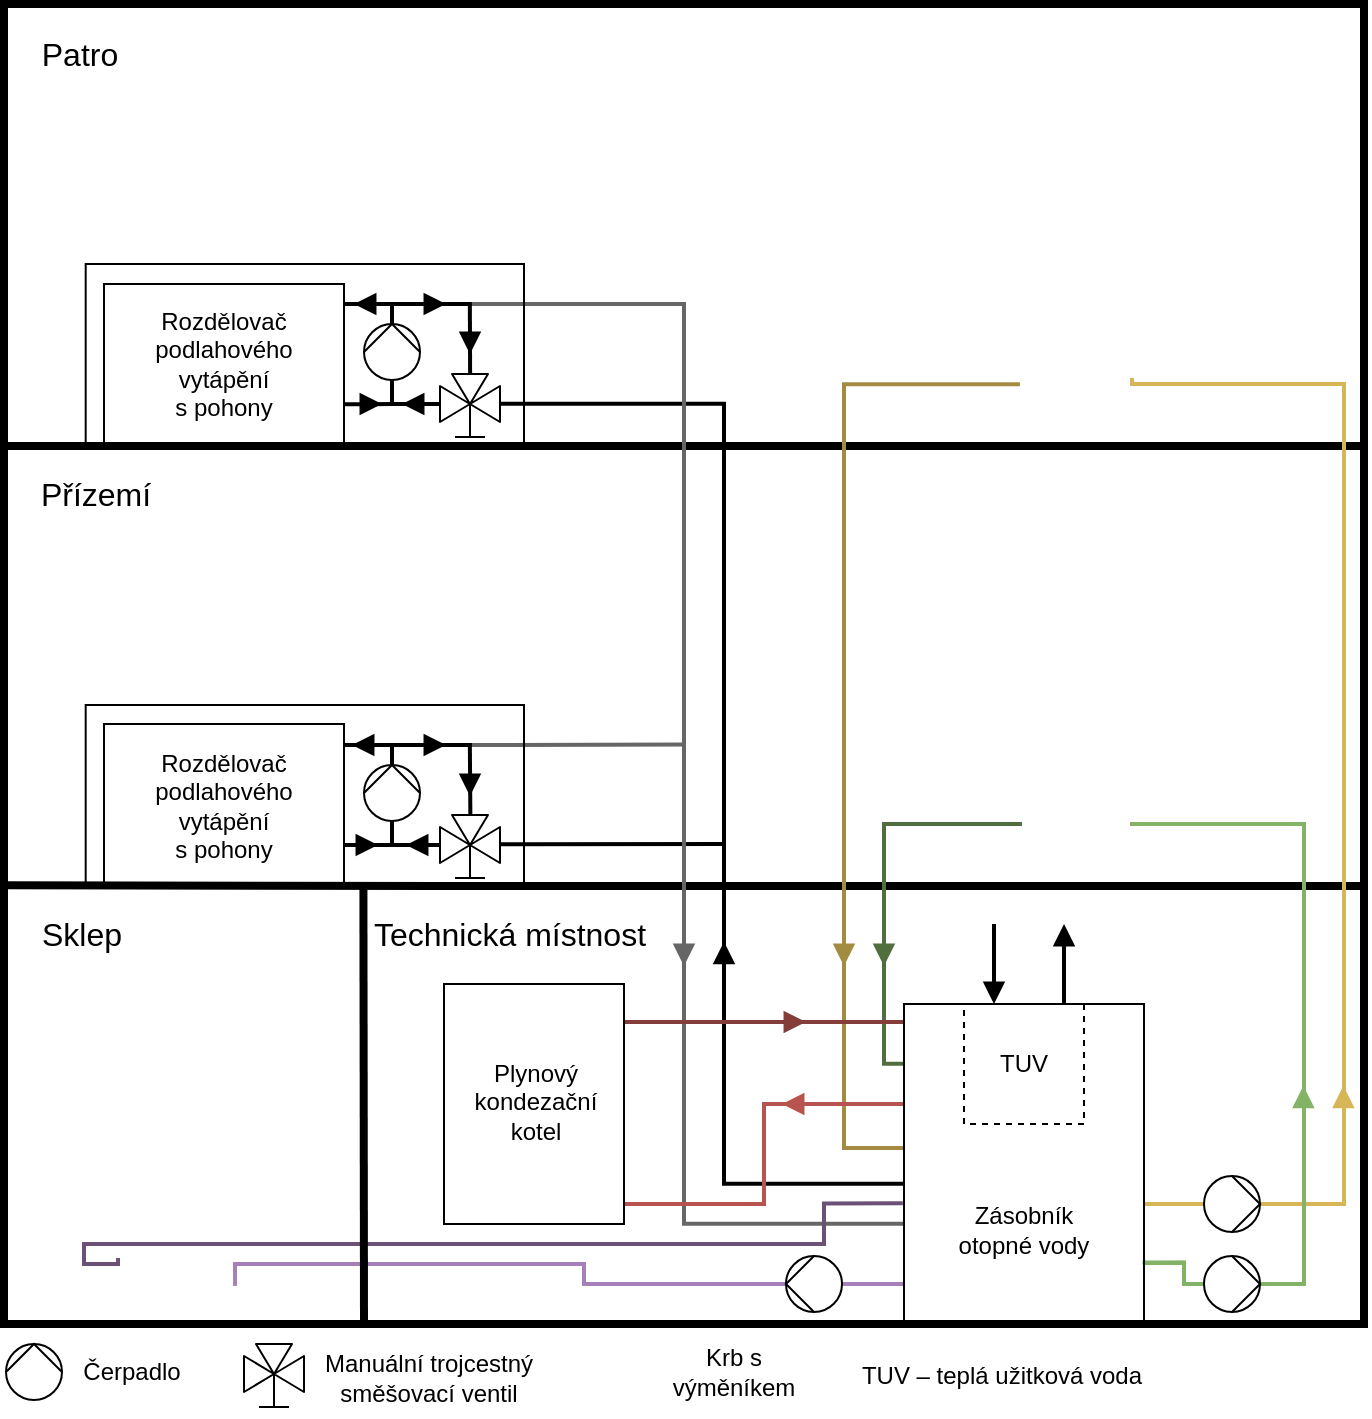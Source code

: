 <mxfile version="14.9.3" type="device"><diagram id="pLqHmQiU0E1_XqOjpQkK" name="Page-1"><mxGraphModel dx="1673" dy="896" grid="1" gridSize="10" guides="1" tooltips="1" connect="1" arrows="1" fold="1" page="1" pageScale="1" pageWidth="827" pageHeight="1169" math="0" shadow="0"><root><mxCell id="0"/><mxCell id="1" parent="0"/><mxCell id="wU7P2PNgW5d9G5kwFJkN-10" style="edgeStyle=orthogonalEdgeStyle;rounded=0;orthogonalLoop=1;jettySize=auto;html=1;exitX=0;exitY=0.5;exitDx=0;exitDy=0;exitPerimeter=0;endArrow=none;endFill=0;strokeColor=#82b366;strokeWidth=2;fillColor=#d5e8d4;entryX=1;entryY=0.808;entryDx=0;entryDy=0;entryPerimeter=0;" parent="1" source="nU4Wek5RADCCYADg814_-49" target="nU4Wek5RADCCYADg814_-4" edge="1"><mxGeometry relative="1" as="geometry"><mxPoint x="656" y="780" as="targetPoint"/><Array as="points"><mxPoint x="670" y="780"/><mxPoint x="670" y="769"/></Array></mxGeometry></mxCell><mxCell id="wU7P2PNgW5d9G5kwFJkN-7" style="edgeStyle=orthogonalEdgeStyle;rounded=0;orthogonalLoop=1;jettySize=auto;html=1;exitX=0;exitY=0.5;exitDx=0;exitDy=0;exitPerimeter=0;entryX=0.002;entryY=0.88;entryDx=0;entryDy=0;entryPerimeter=0;strokeWidth=2;strokeColor=#A680B8;endArrow=none;endFill=0;" parent="1" source="wU7P2PNgW5d9G5kwFJkN-6" target="nU4Wek5RADCCYADg814_-4" edge="1"><mxGeometry relative="1" as="geometry"/></mxCell><mxCell id="nU4Wek5RADCCYADg814_-1" value="" style="whiteSpace=wrap;html=1;fillColor=none;strokeWidth=4;" parent="1" vertex="1"><mxGeometry x="80" y="140" width="680" height="660" as="geometry"/></mxCell><mxCell id="wU7P2PNgW5d9G5kwFJkN-8" style="edgeStyle=orthogonalEdgeStyle;rounded=0;orthogonalLoop=1;jettySize=auto;html=1;entryX=0.83;entryY=0.666;entryDx=0;entryDy=0;entryPerimeter=0;endArrow=none;endFill=0;strokeColor=#A680B8;strokeWidth=2;" parent="1" source="wU7P2PNgW5d9G5kwFJkN-6" target="wU7P2PNgW5d9G5kwFJkN-1" edge="1"><mxGeometry relative="1" as="geometry"><Array as="points"><mxPoint x="370" y="780"/><mxPoint x="370" y="770"/><mxPoint x="196" y="770"/></Array></mxGeometry></mxCell><mxCell id="nU4Wek5RADCCYADg814_-80" value="" style="endArrow=none;html=1;strokeColor=#666666;strokeWidth=2;fillColor=#f5f5f5;entryX=0.501;entryY=0.561;entryDx=0;entryDy=0;entryPerimeter=0;" parent="1" target="nU4Wek5RADCCYADg814_-1" edge="1"><mxGeometry width="50" height="50" relative="1" as="geometry"><mxPoint x="313" y="510.5" as="sourcePoint"/><mxPoint x="420" y="511" as="targetPoint"/></mxGeometry></mxCell><mxCell id="nU4Wek5RADCCYADg814_-81" value="" style="endArrow=none;html=1;strokeColor=#000000;strokeWidth=2;exitX=-0.003;exitY=0.593;exitDx=0;exitDy=0;exitPerimeter=0;" parent="1" source="nU4Wek5RADCCYADg814_-76" edge="1"><mxGeometry width="50" height="50" relative="1" as="geometry"><mxPoint x="360" y="590" as="sourcePoint"/><mxPoint x="440" y="560" as="targetPoint"/></mxGeometry></mxCell><mxCell id="nU4Wek5RADCCYADg814_-2" value="" style="endArrow=none;html=1;exitX=0;exitY=0.333;exitDx=0;exitDy=0;entryX=1;entryY=0.333;entryDx=0;entryDy=0;entryPerimeter=0;exitPerimeter=0;strokeWidth=4;" parent="1" edge="1"><mxGeometry width="50" height="50" relative="1" as="geometry"><mxPoint x="80" y="361.0" as="sourcePoint"/><mxPoint x="760" y="361.0" as="targetPoint"/></mxGeometry></mxCell><mxCell id="nU4Wek5RADCCYADg814_-3" value="" style="endArrow=none;html=1;exitX=0;exitY=0.666;exitDx=0;exitDy=0;exitPerimeter=0;strokeWidth=4;" parent="1" edge="1"><mxGeometry width="50" height="50" relative="1" as="geometry"><mxPoint x="80" y="580.6" as="sourcePoint"/><mxPoint x="760" y="581" as="targetPoint"/><Array as="points"><mxPoint x="310" y="581"/></Array></mxGeometry></mxCell><mxCell id="nU4Wek5RADCCYADg814_-42" style="edgeStyle=orthogonalEdgeStyle;rounded=0;orthogonalLoop=1;jettySize=auto;html=1;endArrow=none;endFill=0;strokeColor=#000000;strokeWidth=2;exitX=-0.016;exitY=0.586;exitDx=0;exitDy=0;exitPerimeter=0;entryX=0;entryY=0.562;entryDx=0;entryDy=0;entryPerimeter=0;" parent="1" source="nU4Wek5RADCCYADg814_-52" target="nU4Wek5RADCCYADg814_-4" edge="1"><mxGeometry relative="1" as="geometry"><mxPoint x="333" y="340" as="sourcePoint"/><mxPoint x="529" y="730" as="targetPoint"/><Array as="points"><mxPoint x="440" y="340"/><mxPoint x="440" y="730"/></Array></mxGeometry></mxCell><mxCell id="nU4Wek5RADCCYADg814_-45" style="edgeStyle=orthogonalEdgeStyle;rounded=0;orthogonalLoop=1;jettySize=auto;html=1;endArrow=none;endFill=0;strokeColor=#666666;strokeWidth=2;exitX=0;exitY=0.687;exitDx=0;exitDy=0;exitPerimeter=0;fillColor=#f5f5f5;" parent="1" source="nU4Wek5RADCCYADg814_-4" edge="1"><mxGeometry relative="1" as="geometry"><mxPoint x="313" y="290" as="targetPoint"/><mxPoint x="530" y="759.01" as="sourcePoint"/><Array as="points"><mxPoint x="420" y="750"/><mxPoint x="420" y="290"/></Array></mxGeometry></mxCell><mxCell id="nU4Wek5RADCCYADg814_-28" style="edgeStyle=orthogonalEdgeStyle;rounded=0;orthogonalLoop=1;jettySize=auto;html=1;endArrow=none;endFill=0;strokeWidth=2;exitX=0.2;exitY=0.533;exitDx=0;exitDy=0;exitPerimeter=0;fillColor=#d5e8d4;entryX=0.001;entryY=0.187;entryDx=0;entryDy=0;entryPerimeter=0;strokeColor=#506E3E;" parent="1" source="9d8b6mASqifzFQL8EZpE-1" target="nU4Wek5RADCCYADg814_-4" edge="1"><mxGeometry relative="1" as="geometry"><mxPoint x="527" y="670" as="targetPoint"/><Array as="points"><mxPoint x="520" y="550"/><mxPoint x="520" y="670"/></Array><mxPoint x="569.968" y="550" as="sourcePoint"/></mxGeometry></mxCell><mxCell id="nU4Wek5RADCCYADg814_-29" style="edgeStyle=orthogonalEdgeStyle;rounded=0;orthogonalLoop=1;jettySize=auto;html=1;endArrow=none;endFill=0;strokeWidth=2;fillColor=#fff2cc;entryX=0;entryY=0.437;entryDx=0;entryDy=0;entryPerimeter=0;exitX=0.747;exitY=0.288;exitDx=0;exitDy=0;exitPerimeter=0;strokeColor=#A38B42;" parent="1" source="nU4Wek5RADCCYADg814_-1" edge="1"><mxGeometry relative="1" as="geometry"><mxPoint x="587.02" y="331.98" as="sourcePoint"/><mxPoint x="530" y="712" as="targetPoint"/><Array as="points"><mxPoint x="500" y="330"/><mxPoint x="500" y="712"/></Array></mxGeometry></mxCell><mxCell id="nU4Wek5RADCCYADg814_-30" style="edgeStyle=orthogonalEdgeStyle;rounded=0;orthogonalLoop=1;jettySize=auto;html=1;entryX=0.997;entryY=0.625;entryDx=0;entryDy=0;entryPerimeter=0;endArrow=none;endFill=0;strokeWidth=2;exitX=0;exitY=0.5;exitDx=0;exitDy=0;exitPerimeter=0;strokeColor=#D6B656;" parent="1" source="nU4Wek5RADCCYADg814_-35" target="nU4Wek5RADCCYADg814_-4" edge="1"><mxGeometry relative="1" as="geometry"><mxPoint x="713.408" y="737.048" as="sourcePoint"/><mxPoint x="650.12" y="769.58" as="targetPoint"/><Array as="points"/></mxGeometry></mxCell><mxCell id="nU4Wek5RADCCYADg814_-8" value="" style="rounded=0;whiteSpace=wrap;html=1;fillColor=none;" parent="1" vertex="1"><mxGeometry x="120.84" y="270" width="219.16" height="89.62" as="geometry"/></mxCell><mxCell id="nU4Wek5RADCCYADg814_-24" style="edgeStyle=orthogonalEdgeStyle;rounded=0;orthogonalLoop=1;jettySize=auto;html=1;endArrow=none;endFill=0;entryX=0;entryY=0.059;entryDx=0;entryDy=0;entryPerimeter=0;strokeWidth=2;fillColor=#f8cecc;strokeColor=#853D3A;" parent="1" edge="1"><mxGeometry relative="1" as="geometry"><mxPoint x="390" y="649" as="sourcePoint"/><mxPoint x="530" y="649.0" as="targetPoint"/><Array as="points"/></mxGeometry></mxCell><mxCell id="nU4Wek5RADCCYADg814_-25" style="edgeStyle=orthogonalEdgeStyle;rounded=0;orthogonalLoop=1;jettySize=auto;html=1;endArrow=none;endFill=0;fillColor=#f8cecc;strokeWidth=2;strokeColor=#B85450;" parent="1" source="nU4Wek5RADCCYADg814_-10" edge="1"><mxGeometry relative="1" as="geometry"><mxPoint x="530" y="690" as="targetPoint"/><Array as="points"><mxPoint x="460" y="740"/><mxPoint x="460" y="690"/></Array></mxGeometry></mxCell><mxCell id="nU4Wek5RADCCYADg814_-10" value="" style="rounded=0;whiteSpace=wrap;html=1;fillColor=none;" parent="1" vertex="1"><mxGeometry x="300" y="630" width="90" height="120" as="geometry"/></mxCell><mxCell id="nU4Wek5RADCCYADg814_-61" style="edgeStyle=orthogonalEdgeStyle;rounded=0;orthogonalLoop=1;jettySize=auto;html=1;endArrow=none;endFill=0;strokeColor=#000000;strokeWidth=2;exitX=0.999;exitY=0.755;exitDx=0;exitDy=0;exitPerimeter=0;" parent="1" source="nU4Wek5RADCCYADg814_-14" edge="1"><mxGeometry relative="1" as="geometry"><mxPoint x="252" y="340" as="sourcePoint"/><mxPoint x="274" y="340" as="targetPoint"/><Array as="points"><mxPoint x="262" y="340"/></Array></mxGeometry></mxCell><mxCell id="nU4Wek5RADCCYADg814_-14" value="" style="rounded=0;whiteSpace=wrap;html=1;fillColor=none;" parent="1" vertex="1"><mxGeometry x="130" y="280" width="120" height="79.62" as="geometry"/></mxCell><mxCell id="nU4Wek5RADCCYADg814_-46" value="" style="rounded=0;whiteSpace=wrap;html=1;strokeWidth=1;fillColor=none;dashed=1;" parent="1" vertex="1"><mxGeometry x="560" y="640" width="60" height="60" as="geometry"/></mxCell><mxCell id="nU4Wek5RADCCYADg814_-47" value="TUV" style="text;html=1;strokeColor=none;fillColor=none;align=center;verticalAlign=middle;whiteSpace=wrap;rounded=0;dashed=1;" parent="1" vertex="1"><mxGeometry x="570" y="660" width="40" height="20" as="geometry"/></mxCell><mxCell id="nU4Wek5RADCCYADg814_-48" style="edgeStyle=orthogonalEdgeStyle;rounded=0;orthogonalLoop=1;jettySize=auto;html=1;endArrow=none;endFill=0;strokeWidth=2;strokeColor=#d6b656;entryX=1;entryY=0.5;entryDx=0;entryDy=0;entryPerimeter=0;fillColor=#fff2cc;exitX=0.811;exitY=0.489;exitDx=0;exitDy=0;exitPerimeter=0;" parent="1" source="nU4Wek5RADCCYADg814_-7" target="nU4Wek5RADCCYADg814_-35" edge="1"><mxGeometry relative="1" as="geometry"><mxPoint x="653" y="330" as="sourcePoint"/><mxPoint x="719.0" y="744" as="targetPoint"/><Array as="points"><mxPoint x="644" y="330"/><mxPoint x="750" y="330"/><mxPoint x="750" y="740"/></Array></mxGeometry></mxCell><mxCell id="nU4Wek5RADCCYADg814_-63" style="edgeStyle=orthogonalEdgeStyle;rounded=0;orthogonalLoop=1;jettySize=auto;html=1;exitX=0;exitY=0.5;exitDx=0;exitDy=0;exitPerimeter=0;endArrow=none;endFill=0;strokeColor=#82b366;strokeWidth=2;fillColor=#d5e8d4;entryX=0.994;entryY=0.809;entryDx=0;entryDy=0;entryPerimeter=0;" parent="1" source="nU4Wek5RADCCYADg814_-49" target="nU4Wek5RADCCYADg814_-4" edge="1"><mxGeometry relative="1" as="geometry"><mxPoint x="656" y="780" as="targetPoint"/><Array as="points"><mxPoint x="670" y="780"/><mxPoint x="670" y="769"/></Array></mxGeometry></mxCell><mxCell id="nU4Wek5RADCCYADg814_-64" style="edgeStyle=orthogonalEdgeStyle;rounded=0;orthogonalLoop=1;jettySize=auto;html=1;exitX=1;exitY=0.5;exitDx=0;exitDy=0;exitPerimeter=0;endArrow=none;endFill=0;strokeColor=#82b366;strokeWidth=2;fillColor=#d5e8d4;entryX=0.811;entryY=0.522;entryDx=0;entryDy=0;entryPerimeter=0;" parent="1" source="nU4Wek5RADCCYADg814_-49" target="9d8b6mASqifzFQL8EZpE-1" edge="1"><mxGeometry relative="1" as="geometry"><mxPoint x="661" y="550" as="targetPoint"/><Array as="points"><mxPoint x="730" y="780"/><mxPoint x="730" y="550"/><mxPoint x="644" y="550"/></Array></mxGeometry></mxCell><mxCell id="nU4Wek5RADCCYADg814_-49" value="" style="shape=mxgraph.pid.pumps_-_iso.pump_(liquid);html=1;pointerEvents=1;align=center;verticalLabelPosition=bottom;verticalAlign=top;dashed=0;fillColor=none;" parent="1" vertex="1"><mxGeometry x="680" y="766" width="28" height="28" as="geometry"/></mxCell><mxCell id="nU4Wek5RADCCYADg814_-62" style="edgeStyle=orthogonalEdgeStyle;rounded=0;orthogonalLoop=1;jettySize=auto;html=1;endArrow=none;endFill=0;strokeColor=#000000;strokeWidth=2;entryX=0.881;entryY=0.223;entryDx=0;entryDy=0;entryPerimeter=0;exitX=0.498;exitY=1.011;exitDx=0;exitDy=0;exitPerimeter=0;" parent="1" source="nU4Wek5RADCCYADg814_-52" edge="1"><mxGeometry relative="1" as="geometry"><mxPoint x="313.03" y="325.532" as="sourcePoint"/><mxPoint x="312.92" y="289.995" as="targetPoint"/></mxGeometry></mxCell><mxCell id="nU4Wek5RADCCYADg814_-52" value="" style="verticalLabelPosition=bottom;align=center;html=1;verticalAlign=top;pointerEvents=1;dashed=0;shape=mxgraph.pid2valves.valve;valveType=threeWay;actuator=man;fillColor=none;rotation=-180;" parent="1" vertex="1"><mxGeometry x="298" y="325" width="30" height="36" as="geometry"/></mxCell><mxCell id="nU4Wek5RADCCYADg814_-58" style="edgeStyle=orthogonalEdgeStyle;rounded=0;orthogonalLoop=1;jettySize=auto;html=1;exitX=1;exitY=0.5;exitDx=0;exitDy=0;exitPerimeter=0;endArrow=none;endFill=0;strokeColor=#000000;strokeWidth=2;entryX=1.002;entryY=0.125;entryDx=0;entryDy=0;entryPerimeter=0;" parent="1" edge="1"><mxGeometry relative="1" as="geometry"><mxPoint x="274.0" y="300.19" as="sourcePoint"/><mxPoint x="250.24" y="290.017" as="targetPoint"/><Array as="points"><mxPoint x="274" y="290.19"/></Array></mxGeometry></mxCell><mxCell id="nU4Wek5RADCCYADg814_-59" style="edgeStyle=orthogonalEdgeStyle;rounded=0;orthogonalLoop=1;jettySize=auto;html=1;exitX=0;exitY=0.5;exitDx=0;exitDy=0;exitPerimeter=0;endArrow=none;endFill=0;strokeColor=#000000;strokeWidth=2;" parent="1" source="nU4Wek5RADCCYADg814_-53" edge="1"><mxGeometry relative="1" as="geometry"><mxPoint x="298" y="340" as="targetPoint"/><Array as="points"><mxPoint x="274" y="340"/></Array></mxGeometry></mxCell><mxCell id="nU4Wek5RADCCYADg814_-53" value="" style="shape=mxgraph.pid.pumps_-_iso.pump_(liquid);html=1;pointerEvents=1;align=center;verticalLabelPosition=bottom;verticalAlign=top;dashed=0;fillColor=none;rotation=-90;" parent="1" vertex="1"><mxGeometry x="260" y="300" width="28" height="28" as="geometry"/></mxCell><mxCell id="nU4Wek5RADCCYADg814_-54" value="" style="endArrow=block;html=1;strokeColor=#000000;strokeWidth=2;entryX=0.25;entryY=0;entryDx=0;entryDy=0;endFill=1;" parent="1" target="nU4Wek5RADCCYADg814_-46" edge="1"><mxGeometry width="50" height="50" relative="1" as="geometry"><mxPoint x="575" y="600" as="sourcePoint"/><mxPoint x="620" y="610" as="targetPoint"/></mxGeometry></mxCell><mxCell id="nU4Wek5RADCCYADg814_-55" value="" style="endArrow=block;html=1;strokeColor=#000000;strokeWidth=2;exitX=0.833;exitY=0.286;exitDx=0;exitDy=0;exitPerimeter=0;endFill=1;" parent="1" edge="1"><mxGeometry width="50" height="50" relative="1" as="geometry"><mxPoint x="610" y="640" as="sourcePoint"/><mxPoint x="610.02" y="599.98" as="targetPoint"/></mxGeometry></mxCell><mxCell id="nU4Wek5RADCCYADg814_-35" value="" style="shape=mxgraph.pid.pumps_-_iso.pump_(liquid);html=1;pointerEvents=1;align=center;verticalLabelPosition=bottom;verticalAlign=top;dashed=0;fillColor=none;" parent="1" vertex="1"><mxGeometry x="680" y="726" width="28" height="28" as="geometry"/></mxCell><mxCell id="nU4Wek5RADCCYADg814_-72" value="" style="rounded=0;whiteSpace=wrap;html=1;fillColor=none;" parent="1" vertex="1"><mxGeometry x="120.84" y="490.5" width="219.16" height="89.62" as="geometry"/></mxCell><mxCell id="nU4Wek5RADCCYADg814_-73" style="edgeStyle=orthogonalEdgeStyle;rounded=0;orthogonalLoop=1;jettySize=auto;html=1;endArrow=none;endFill=0;strokeColor=#000000;strokeWidth=2;exitX=1.001;exitY=0.755;exitDx=0;exitDy=0;exitPerimeter=0;" parent="1" source="nU4Wek5RADCCYADg814_-74" edge="1"><mxGeometry relative="1" as="geometry"><mxPoint x="252" y="560.5" as="sourcePoint"/><mxPoint x="274" y="560.5" as="targetPoint"/><Array as="points"/></mxGeometry></mxCell><mxCell id="nU4Wek5RADCCYADg814_-74" value="" style="rounded=0;whiteSpace=wrap;html=1;fillColor=none;" parent="1" vertex="1"><mxGeometry x="130" y="500" width="120" height="80.12" as="geometry"/></mxCell><mxCell id="nU4Wek5RADCCYADg814_-75" style="edgeStyle=orthogonalEdgeStyle;rounded=0;orthogonalLoop=1;jettySize=auto;html=1;endArrow=none;endFill=0;strokeColor=#000000;strokeWidth=2;entryX=0.881;entryY=0.223;entryDx=0;entryDy=0;entryPerimeter=0;exitX=0.494;exitY=1.013;exitDx=0;exitDy=0;exitPerimeter=0;" parent="1" source="nU4Wek5RADCCYADg814_-76" edge="1"><mxGeometry relative="1" as="geometry"><mxPoint x="313.03" y="546.032" as="sourcePoint"/><mxPoint x="312.92" y="510.495" as="targetPoint"/></mxGeometry></mxCell><mxCell id="nU4Wek5RADCCYADg814_-76" value="" style="verticalLabelPosition=bottom;align=center;html=1;verticalAlign=top;pointerEvents=1;dashed=0;shape=mxgraph.pid2valves.valve;valveType=threeWay;actuator=man;fillColor=none;rotation=-180;" parent="1" vertex="1"><mxGeometry x="298" y="545.5" width="30" height="36" as="geometry"/></mxCell><mxCell id="nU4Wek5RADCCYADg814_-77" style="edgeStyle=orthogonalEdgeStyle;rounded=0;orthogonalLoop=1;jettySize=auto;html=1;exitX=1;exitY=0.5;exitDx=0;exitDy=0;exitPerimeter=0;endArrow=none;endFill=0;strokeColor=#000000;strokeWidth=2;entryX=1.002;entryY=0.125;entryDx=0;entryDy=0;entryPerimeter=0;" parent="1" edge="1"><mxGeometry relative="1" as="geometry"><mxPoint x="274" y="520.69" as="sourcePoint"/><mxPoint x="250.24" y="510.517" as="targetPoint"/><Array as="points"><mxPoint x="274" y="510.69"/></Array></mxGeometry></mxCell><mxCell id="nU4Wek5RADCCYADg814_-78" style="edgeStyle=orthogonalEdgeStyle;rounded=0;orthogonalLoop=1;jettySize=auto;html=1;exitX=0;exitY=0.5;exitDx=0;exitDy=0;exitPerimeter=0;endArrow=none;endFill=0;strokeColor=#000000;strokeWidth=2;" parent="1" source="nU4Wek5RADCCYADg814_-79" edge="1"><mxGeometry relative="1" as="geometry"><mxPoint x="298" y="560.5" as="targetPoint"/><Array as="points"><mxPoint x="274" y="560.5"/></Array></mxGeometry></mxCell><mxCell id="nU4Wek5RADCCYADg814_-79" value="" style="shape=mxgraph.pid.pumps_-_iso.pump_(liquid);html=1;pointerEvents=1;align=center;verticalLabelPosition=bottom;verticalAlign=top;dashed=0;fillColor=none;rotation=-90;" parent="1" vertex="1"><mxGeometry x="260" y="520.5" width="28" height="28" as="geometry"/></mxCell><mxCell id="nU4Wek5RADCCYADg814_-82" value="Plynový kondezační kotel" style="text;html=1;strokeColor=none;fillColor=none;align=center;verticalAlign=middle;whiteSpace=wrap;rounded=0;dashed=1;" parent="1" vertex="1"><mxGeometry x="311.16" y="664" width="70" height="50" as="geometry"/></mxCell><mxCell id="nU4Wek5RADCCYADg814_-85" value="Rozdělovač podlahového vytápění&lt;br&gt;s pohony" style="text;html=1;strokeColor=none;fillColor=none;align=center;verticalAlign=middle;whiteSpace=wrap;rounded=0;dashed=1;" parent="1" vertex="1"><mxGeometry x="140" y="295.31" width="100" height="50" as="geometry"/></mxCell><mxCell id="nU4Wek5RADCCYADg814_-86" value="Rozdělovač podlahového vytápění &lt;br&gt;s pohony" style="text;html=1;strokeColor=none;fillColor=none;align=center;verticalAlign=middle;whiteSpace=wrap;rounded=0;dashed=1;" parent="1" vertex="1"><mxGeometry x="140" y="515.81" width="100" height="50" as="geometry"/></mxCell><mxCell id="nU4Wek5RADCCYADg814_-87" value="Zásobník otopné vody" style="text;html=1;strokeColor=none;fillColor=none;align=center;verticalAlign=middle;whiteSpace=wrap;rounded=0;dashed=1;" parent="1" vertex="1"><mxGeometry x="550" y="726" width="80" height="54" as="geometry"/></mxCell><mxCell id="nU4Wek5RADCCYADg814_-88" value="Technická místnost" style="text;html=1;strokeColor=none;fillColor=none;align=center;verticalAlign=middle;whiteSpace=wrap;rounded=0;dashed=1;fontSize=16;" parent="1" vertex="1"><mxGeometry x="263" y="595" width="140" height="20" as="geometry"/></mxCell><mxCell id="nU4Wek5RADCCYADg814_-89" value="Přízemí" style="text;html=1;strokeColor=none;fillColor=none;align=center;verticalAlign=middle;whiteSpace=wrap;rounded=0;dashed=1;fontSize=16;" parent="1" vertex="1"><mxGeometry x="86" y="375" width="80" height="20" as="geometry"/></mxCell><mxCell id="nU4Wek5RADCCYADg814_-90" value="Patro" style="text;html=1;strokeColor=none;fillColor=none;align=center;verticalAlign=middle;whiteSpace=wrap;rounded=0;dashed=1;fontSize=16;" parent="1" vertex="1"><mxGeometry x="83" y="155" width="70" height="20" as="geometry"/></mxCell><mxCell id="wU7P2PNgW5d9G5kwFJkN-9" style="edgeStyle=orthogonalEdgeStyle;rounded=0;orthogonalLoop=1;jettySize=auto;html=1;exitX=-0.005;exitY=0.623;exitDx=0;exitDy=0;entryX=0.18;entryY=0.511;entryDx=0;entryDy=0;entryPerimeter=0;endArrow=none;endFill=0;strokeWidth=2;exitPerimeter=0;strokeColor=#6A5175;" parent="1" source="nU4Wek5RADCCYADg814_-4" target="wU7P2PNgW5d9G5kwFJkN-1" edge="1"><mxGeometry relative="1" as="geometry"><Array as="points"><mxPoint x="490" y="740"/><mxPoint x="490" y="760"/><mxPoint x="120" y="760"/><mxPoint x="120" y="770"/><mxPoint x="137" y="770"/></Array></mxGeometry></mxCell><mxCell id="nU4Wek5RADCCYADg814_-4" value="" style="rounded=0;whiteSpace=wrap;html=1;fillColor=none;" parent="1" vertex="1"><mxGeometry x="530" y="640" width="120" height="160" as="geometry"/></mxCell><mxCell id="nU4Wek5RADCCYADg814_-96" value="" style="shape=mxgraph.pid.pumps_-_iso.pump_(liquid);html=1;pointerEvents=1;align=center;verticalLabelPosition=bottom;verticalAlign=top;dashed=0;fillColor=none;rotation=-90;" parent="1" vertex="1"><mxGeometry x="81" y="810" width="28" height="28" as="geometry"/></mxCell><mxCell id="nU4Wek5RADCCYADg814_-97" value="" style="verticalLabelPosition=bottom;align=center;html=1;verticalAlign=top;pointerEvents=1;dashed=0;shape=mxgraph.pid2valves.valve;valveType=threeWay;actuator=man;fillColor=none;rotation=-180;" parent="1" vertex="1"><mxGeometry x="200" y="810" width="30" height="36" as="geometry"/></mxCell><mxCell id="nU4Wek5RADCCYADg814_-98" value="Čerpadlo" style="text;html=1;strokeColor=none;fillColor=none;align=center;verticalAlign=middle;whiteSpace=wrap;rounded=0;dashed=1;" parent="1" vertex="1"><mxGeometry x="121" y="814" width="46" height="20" as="geometry"/></mxCell><mxCell id="nU4Wek5RADCCYADg814_-99" value="Manuální trojcestný směšovací ventil" style="text;html=1;strokeColor=none;fillColor=none;align=center;verticalAlign=middle;whiteSpace=wrap;rounded=0;dashed=1;" parent="1" vertex="1"><mxGeometry x="212" y="817" width="161.16" height="20" as="geometry"/></mxCell><mxCell id="nU4Wek5RADCCYADg814_-100" value="" style="shape=image;html=1;verticalAlign=top;verticalLabelPosition=bottom;labelBackgroundColor=#ffffff;imageAspect=0;aspect=fixed;image=https://cdn1.iconfinder.com/data/icons/christmas-2418/512/Christmas_fireplace_winter_-128.png;fillColor=none;" parent="1" vertex="1"><mxGeometry x="379" y="807" width="34" height="34" as="geometry"/></mxCell><mxCell id="nU4Wek5RADCCYADg814_-101" value="Krb s výměníkem" style="text;html=1;strokeColor=none;fillColor=none;align=center;verticalAlign=middle;whiteSpace=wrap;rounded=0;dashed=1;" parent="1" vertex="1"><mxGeometry x="425" y="814" width="40" height="20" as="geometry"/></mxCell><mxCell id="nU4Wek5RADCCYADg814_-102" value="&lt;font style=&quot;font-size: 12px&quot;&gt;TUV – teplá užitková voda&lt;/font&gt;" style="text;html=1;strokeColor=none;fillColor=none;align=center;verticalAlign=middle;whiteSpace=wrap;rounded=0;dashed=1;fontSize=16;" parent="1" vertex="1"><mxGeometry x="484" y="814" width="190" height="20" as="geometry"/></mxCell><mxCell id="9d8b6mASqifzFQL8EZpE-1" value="" style="shape=image;html=1;verticalAlign=top;verticalLabelPosition=bottom;labelBackgroundColor=#ffffff;imageAspect=0;aspect=fixed;image=https://cdn1.iconfinder.com/data/icons/christmas-2418/512/Christmas_fireplace_winter_-128.png;fillColor=none;" parent="1" vertex="1"><mxGeometry x="571" y="502" width="90" height="90" as="geometry"/></mxCell><mxCell id="9d8b6mASqifzFQL8EZpE-2" value="" style="endArrow=block;html=1;strokeWidth=2;endFill=1;strokeColor=#853D3A;startSize=5;jumpSize=6;" parent="1" edge="1"><mxGeometry width="50" height="50" relative="1" as="geometry"><mxPoint x="471" y="649" as="sourcePoint"/><mxPoint x="481" y="649" as="targetPoint"/></mxGeometry></mxCell><mxCell id="9d8b6mASqifzFQL8EZpE-3" value="" style="endArrow=block;html=1;strokeWidth=2;endFill=1;startSize=5;jumpSize=6;strokeColor=#B85450;" parent="1" edge="1"><mxGeometry width="50" height="50" relative="1" as="geometry"><mxPoint x="479" y="690" as="sourcePoint"/><mxPoint x="469" y="690" as="targetPoint"/></mxGeometry></mxCell><mxCell id="9d8b6mASqifzFQL8EZpE-5" value="" style="endArrow=block;html=1;strokeWidth=2;endFill=1;startSize=5;jumpSize=6;entryX=0.926;entryY=0.818;entryDx=0;entryDy=0;entryPerimeter=0;strokeColor=#82B366;" parent="1" edge="1"><mxGeometry width="50" height="50" relative="1" as="geometry"><mxPoint x="729.7" y="690" as="sourcePoint"/><mxPoint x="729.68" y="680.88" as="targetPoint"/></mxGeometry></mxCell><mxCell id="9d8b6mASqifzFQL8EZpE-6" value="" style="endArrow=block;html=1;strokeWidth=2;endFill=1;startSize=5;jumpSize=6;entryX=0.926;entryY=0.818;entryDx=0;entryDy=0;entryPerimeter=0;strokeColor=#D6B656;" parent="1" edge="1"><mxGeometry width="50" height="50" relative="1" as="geometry"><mxPoint x="749.7" y="690" as="sourcePoint"/><mxPoint x="749.68" y="680.88" as="targetPoint"/></mxGeometry></mxCell><mxCell id="9d8b6mASqifzFQL8EZpE-7" value="" style="endArrow=block;html=1;strokeWidth=2;endFill=1;startSize=5;jumpSize=6;entryX=0.926;entryY=0.818;entryDx=0;entryDy=0;entryPerimeter=0;strokeColor=#506E3E;" parent="1" edge="1"><mxGeometry width="50" height="50" relative="1" as="geometry"><mxPoint x="520" y="611.88" as="sourcePoint"/><mxPoint x="520" y="621" as="targetPoint"/></mxGeometry></mxCell><mxCell id="9d8b6mASqifzFQL8EZpE-8" value="" style="endArrow=block;html=1;strokeWidth=2;endFill=1;startSize=5;jumpSize=6;entryX=0.926;entryY=0.818;entryDx=0;entryDy=0;entryPerimeter=0;strokeColor=#A38B42;" parent="1" edge="1"><mxGeometry width="50" height="50" relative="1" as="geometry"><mxPoint x="500" y="611.88" as="sourcePoint"/><mxPoint x="500" y="621" as="targetPoint"/></mxGeometry></mxCell><mxCell id="9d8b6mASqifzFQL8EZpE-9" value="" style="endArrow=block;html=1;strokeWidth=2;endFill=1;startSize=5;jumpSize=6;entryX=0.926;entryY=0.818;entryDx=0;entryDy=0;entryPerimeter=0;" parent="1" edge="1"><mxGeometry width="50" height="50" relative="1" as="geometry"><mxPoint x="440" y="618" as="sourcePoint"/><mxPoint x="440" y="608.88" as="targetPoint"/></mxGeometry></mxCell><mxCell id="9d8b6mASqifzFQL8EZpE-10" value="" style="endArrow=block;html=1;strokeWidth=2;endFill=1;startSize=5;jumpSize=6;entryX=0.926;entryY=0.818;entryDx=0;entryDy=0;entryPerimeter=0;fillColor=#f5f5f5;strokeColor=#666666;" parent="1" edge="1"><mxGeometry width="50" height="50" relative="1" as="geometry"><mxPoint x="420" y="611.88" as="sourcePoint"/><mxPoint x="420" y="621" as="targetPoint"/></mxGeometry></mxCell><mxCell id="9d8b6mASqifzFQL8EZpE-11" value="" style="endArrow=block;html=1;strokeWidth=2;endFill=1;startSize=5;jumpSize=6;entryX=0.926;entryY=0.818;entryDx=0;entryDy=0;entryPerimeter=0;" parent="1" edge="1"><mxGeometry width="50" height="50" relative="1" as="geometry"><mxPoint x="313" y="526.88" as="sourcePoint"/><mxPoint x="313" y="536" as="targetPoint"/></mxGeometry></mxCell><mxCell id="9d8b6mASqifzFQL8EZpE-12" value="" style="endArrow=block;html=1;strokeWidth=2;endFill=1;startSize=5;jumpSize=6;" parent="1" edge="1"><mxGeometry width="50" height="50" relative="1" as="geometry"><mxPoint x="291" y="560.5" as="sourcePoint"/><mxPoint x="281" y="560.5" as="targetPoint"/></mxGeometry></mxCell><mxCell id="9d8b6mASqifzFQL8EZpE-13" value="" style="endArrow=block;html=1;strokeWidth=2;endFill=1;startSize=5;jumpSize=6;" parent="1" edge="1"><mxGeometry width="50" height="50" relative="1" as="geometry"><mxPoint x="257" y="560.5" as="sourcePoint"/><mxPoint x="267" y="560.5" as="targetPoint"/></mxGeometry></mxCell><mxCell id="9d8b6mASqifzFQL8EZpE-14" value="" style="endArrow=block;html=1;strokeWidth=2;endFill=1;startSize=5;jumpSize=6;" parent="1" edge="1"><mxGeometry width="50" height="50" relative="1" as="geometry"><mxPoint x="264" y="510.5" as="sourcePoint"/><mxPoint x="254" y="510.5" as="targetPoint"/></mxGeometry></mxCell><mxCell id="9d8b6mASqifzFQL8EZpE-15" value="" style="endArrow=block;html=1;strokeWidth=2;endFill=1;startSize=5;jumpSize=6;" parent="1" edge="1"><mxGeometry width="50" height="50" relative="1" as="geometry"><mxPoint x="291" y="510.5" as="sourcePoint"/><mxPoint x="301" y="510.5" as="targetPoint"/></mxGeometry></mxCell><mxCell id="9d8b6mASqifzFQL8EZpE-16" value="" style="endArrow=block;html=1;strokeWidth=2;endFill=1;startSize=5;jumpSize=6;entryX=0.926;entryY=0.818;entryDx=0;entryDy=0;entryPerimeter=0;" parent="1" edge="1"><mxGeometry width="50" height="50" relative="1" as="geometry"><mxPoint x="313" y="305.88" as="sourcePoint"/><mxPoint x="313" y="315" as="targetPoint"/></mxGeometry></mxCell><mxCell id="9d8b6mASqifzFQL8EZpE-17" value="" style="endArrow=block;html=1;strokeWidth=2;endFill=1;startSize=5;jumpSize=6;" parent="1" edge="1"><mxGeometry width="50" height="50" relative="1" as="geometry"><mxPoint x="288" y="340" as="sourcePoint"/><mxPoint x="279" y="340" as="targetPoint"/></mxGeometry></mxCell><mxCell id="9d8b6mASqifzFQL8EZpE-18" value="" style="endArrow=block;html=1;strokeWidth=2;endFill=1;startSize=5;jumpSize=6;" parent="1" edge="1"><mxGeometry width="50" height="50" relative="1" as="geometry"><mxPoint x="260.0" y="340" as="sourcePoint"/><mxPoint x="269" y="340" as="targetPoint"/></mxGeometry></mxCell><mxCell id="9d8b6mASqifzFQL8EZpE-19" value="" style="endArrow=block;html=1;strokeWidth=2;endFill=1;startSize=5;jumpSize=6;" parent="1" edge="1"><mxGeometry width="50" height="50" relative="1" as="geometry"><mxPoint x="264" y="290" as="sourcePoint"/><mxPoint x="255" y="290" as="targetPoint"/></mxGeometry></mxCell><mxCell id="9d8b6mASqifzFQL8EZpE-20" value="" style="endArrow=block;html=1;strokeWidth=2;endFill=1;startSize=5;jumpSize=6;" parent="1" edge="1"><mxGeometry width="50" height="50" relative="1" as="geometry"><mxPoint x="292.0" y="290" as="sourcePoint"/><mxPoint x="301" y="290" as="targetPoint"/></mxGeometry></mxCell><mxCell id="9d8b6mASqifzFQL8EZpE-21" value="" style="endArrow=none;html=1;strokeColor=#000000;strokeWidth=2;entryX=0.881;entryY=0.223;entryDx=0;entryDy=0;entryPerimeter=0;" parent="1" target="nU4Wek5RADCCYADg814_-8" edge="1"><mxGeometry width="50" height="50" relative="1" as="geometry"><mxPoint x="273" y="290" as="sourcePoint"/><mxPoint x="320" y="290" as="targetPoint"/></mxGeometry></mxCell><mxCell id="9d8b6mASqifzFQL8EZpE-22" value="" style="endArrow=none;html=1;strokeColor=#000000;strokeWidth=2;" parent="1" edge="1"><mxGeometry width="50" height="50" relative="1" as="geometry"><mxPoint x="272" y="510.5" as="sourcePoint"/><mxPoint x="314" y="510.5" as="targetPoint"/></mxGeometry></mxCell><mxCell id="nU4Wek5RADCCYADg814_-7" value="" style="shape=image;html=1;verticalAlign=top;verticalLabelPosition=bottom;labelBackgroundColor=#ffffff;imageAspect=0;aspect=fixed;image=https://cdn1.iconfinder.com/data/icons/christmas-2418/512/Christmas_fireplace_winter_-128.png;fillColor=none;" parent="1" vertex="1"><mxGeometry x="571" y="283" width="90" height="90" as="geometry"/></mxCell><mxCell id="wU7P2PNgW5d9G5kwFJkN-1" value="" style="shape=image;html=1;verticalAlign=top;verticalLabelPosition=bottom;labelBackgroundColor=#ffffff;imageAspect=0;aspect=fixed;image=https://cdn1.iconfinder.com/data/icons/christmas-2418/512/Christmas_fireplace_winter_-128.png;fillColor=none;" parent="1" vertex="1"><mxGeometry x="120.84" y="721" width="90" height="90" as="geometry"/></mxCell><mxCell id="wU7P2PNgW5d9G5kwFJkN-4" value="" style="endArrow=none;html=1;entryX=0.588;entryY=1.006;entryDx=0;entryDy=0;entryPerimeter=0;exitX=0.25;exitY=1;exitDx=0;exitDy=0;strokeWidth=4;" parent="1" edge="1"><mxGeometry width="50" height="50" relative="1" as="geometry"><mxPoint x="260.0" y="800" as="sourcePoint"/><mxPoint x="259.706" y="580.658" as="targetPoint"/></mxGeometry></mxCell><mxCell id="wU7P2PNgW5d9G5kwFJkN-5" value="Sklep" style="text;html=1;strokeColor=none;fillColor=none;align=center;verticalAlign=middle;whiteSpace=wrap;rounded=0;dashed=1;fontSize=16;" parent="1" vertex="1"><mxGeometry x="79" y="595" width="80" height="20" as="geometry"/></mxCell><mxCell id="wU7P2PNgW5d9G5kwFJkN-6" value="" style="shape=mxgraph.pid.pumps_-_iso.pump_(liquid);html=1;pointerEvents=1;align=center;verticalLabelPosition=bottom;verticalAlign=top;dashed=0;fillColor=none;rotation=-180;" parent="1" vertex="1"><mxGeometry x="471" y="766" width="28" height="28" as="geometry"/></mxCell></root></mxGraphModel></diagram></mxfile>
